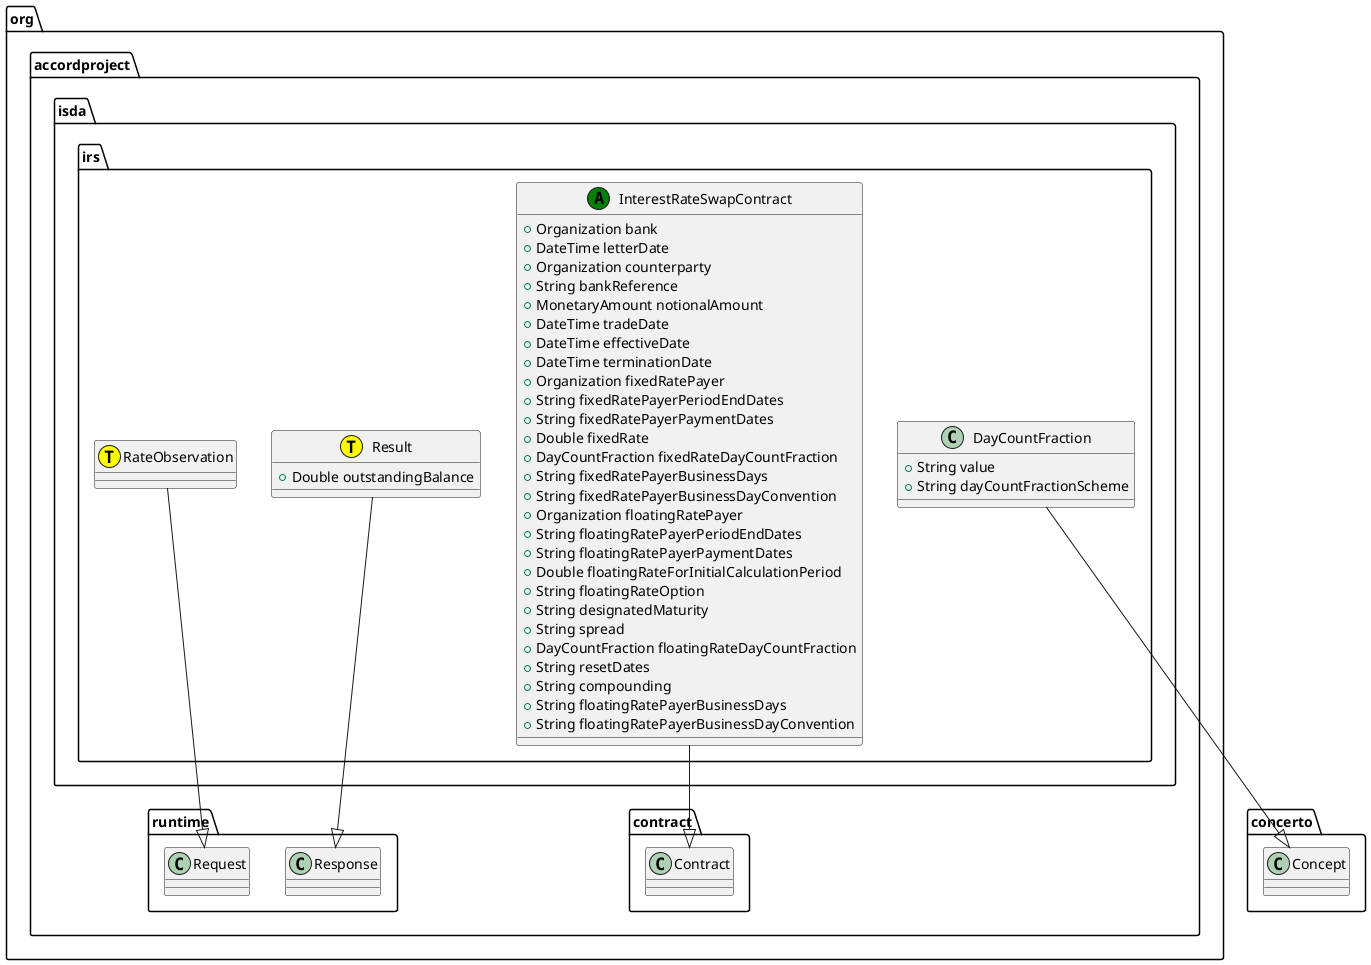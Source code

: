 @startuml
class org.accordproject.isda.irs.DayCountFraction {
   + String value
   + String dayCountFractionScheme
}
org.accordproject.isda.irs.DayCountFraction --|> concerto.Concept
class org.accordproject.isda.irs.RateObservation << (T,yellow) >> {
}
org.accordproject.isda.irs.RateObservation --|> org.accordproject.runtime.Request
class org.accordproject.isda.irs.Result << (T,yellow) >> {
   + Double outstandingBalance
}
org.accordproject.isda.irs.Result --|> org.accordproject.runtime.Response
class org.accordproject.isda.irs.InterestRateSwapContract << (A,green) >> {
   + Organization bank
   + DateTime letterDate
   + Organization counterparty
   + String bankReference
   + MonetaryAmount notionalAmount
   + DateTime tradeDate
   + DateTime effectiveDate
   + DateTime terminationDate
   + Organization fixedRatePayer
   + String fixedRatePayerPeriodEndDates
   + String fixedRatePayerPaymentDates
   + Double fixedRate
   + DayCountFraction fixedRateDayCountFraction
   + String fixedRatePayerBusinessDays
   + String fixedRatePayerBusinessDayConvention
   + Organization floatingRatePayer
   + String floatingRatePayerPeriodEndDates
   + String floatingRatePayerPaymentDates
   + Double floatingRateForInitialCalculationPeriod
   + String floatingRateOption
   + String designatedMaturity
   + String spread
   + DayCountFraction floatingRateDayCountFraction
   + String resetDates
   + String compounding
   + String floatingRatePayerBusinessDays
   + String floatingRatePayerBusinessDayConvention
}
org.accordproject.isda.irs.InterestRateSwapContract --|> org.accordproject.contract.Contract
@enduml
